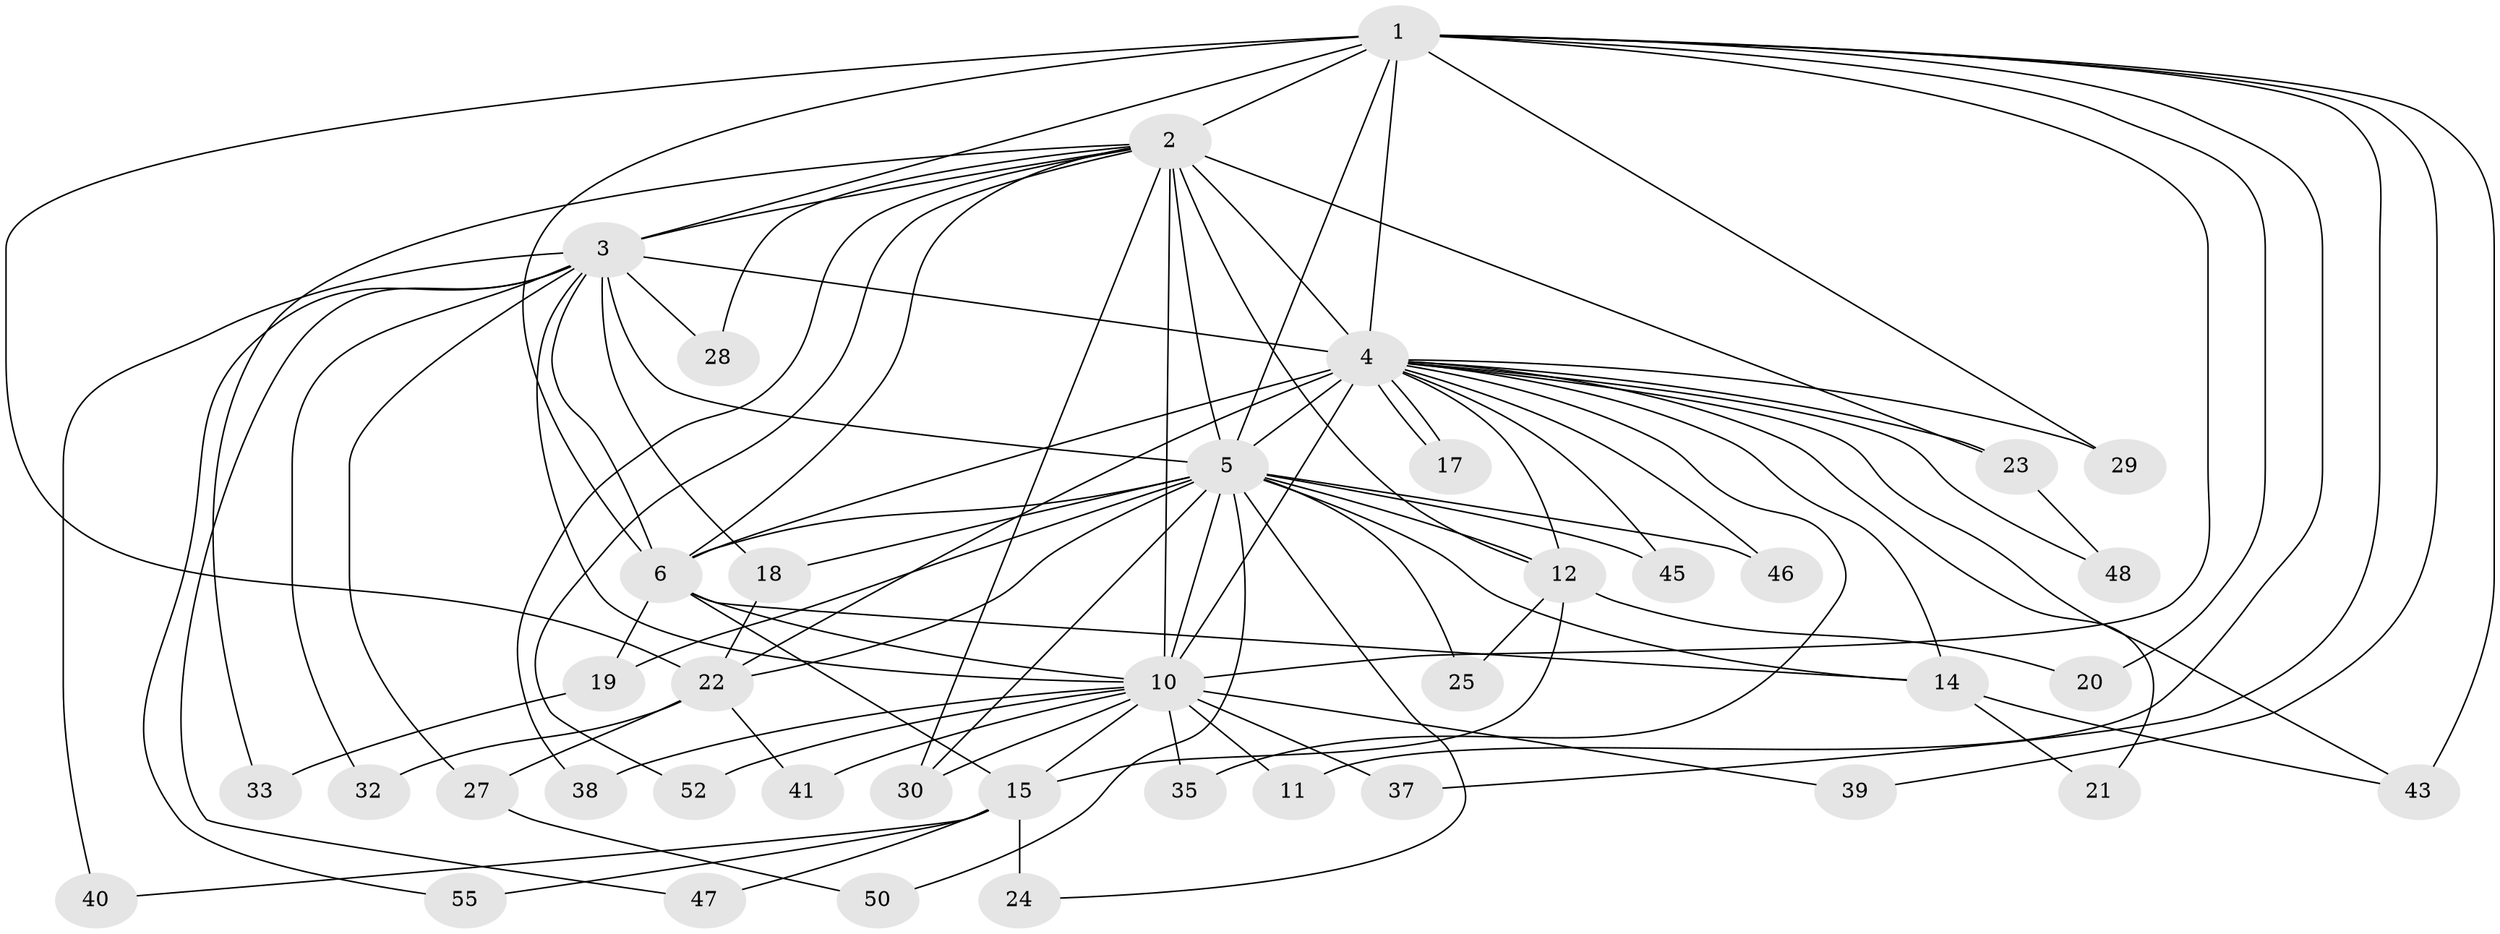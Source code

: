 // original degree distribution, {17: 0.03636363636363636, 16: 0.01818181818181818, 19: 0.03636363636363636, 11: 0.01818181818181818, 12: 0.03636363636363636, 18: 0.01818181818181818, 10: 0.01818181818181818, 2: 0.5636363636363636, 6: 0.01818181818181818, 3: 0.14545454545454545, 5: 0.05454545454545454, 8: 0.01818181818181818, 4: 0.01818181818181818}
// Generated by graph-tools (version 1.1) at 2025/11/02/27/25 16:11:04]
// undirected, 40 vertices, 94 edges
graph export_dot {
graph [start="1"]
  node [color=gray90,style=filled];
  1 [super="+54"];
  2 [super="+9"];
  3 [super="+13"];
  4 [super="+8"];
  5 [super="+7"];
  6;
  10 [super="+31"];
  11;
  12 [super="+16"];
  14 [super="+34"];
  15 [super="+44"];
  17;
  18 [super="+36"];
  19;
  20;
  21;
  22 [super="+26"];
  23 [super="+49"];
  24 [super="+42"];
  25;
  27;
  28;
  29;
  30 [super="+53"];
  32;
  33;
  35;
  37;
  38;
  39;
  40;
  41;
  43 [super="+51"];
  45;
  46;
  47;
  48;
  50;
  52;
  55;
  1 -- 2 [weight=3];
  1 -- 3;
  1 -- 4 [weight=2];
  1 -- 5 [weight=2];
  1 -- 6;
  1 -- 10;
  1 -- 11;
  1 -- 20;
  1 -- 29;
  1 -- 37;
  1 -- 39;
  1 -- 43;
  1 -- 22;
  2 -- 3 [weight=2];
  2 -- 4 [weight=4];
  2 -- 5 [weight=4];
  2 -- 6 [weight=2];
  2 -- 10 [weight=3];
  2 -- 12;
  2 -- 23;
  2 -- 30;
  2 -- 33;
  2 -- 38;
  2 -- 52;
  2 -- 28;
  3 -- 4 [weight=2];
  3 -- 5 [weight=2];
  3 -- 6;
  3 -- 10 [weight=2];
  3 -- 18;
  3 -- 27;
  3 -- 28;
  3 -- 32;
  3 -- 47;
  3 -- 55;
  3 -- 40;
  4 -- 5 [weight=4];
  4 -- 6 [weight=2];
  4 -- 10 [weight=2];
  4 -- 17;
  4 -- 17;
  4 -- 21;
  4 -- 22;
  4 -- 23;
  4 -- 29;
  4 -- 45;
  4 -- 46;
  4 -- 35;
  4 -- 14;
  4 -- 48;
  4 -- 12;
  4 -- 43;
  5 -- 6 [weight=2];
  5 -- 10 [weight=2];
  5 -- 19;
  5 -- 24;
  5 -- 12;
  5 -- 18;
  5 -- 22;
  5 -- 25;
  5 -- 30;
  5 -- 45;
  5 -- 46;
  5 -- 50;
  5 -- 14;
  6 -- 10;
  6 -- 14;
  6 -- 15;
  6 -- 19;
  10 -- 11;
  10 -- 15;
  10 -- 35;
  10 -- 38;
  10 -- 39;
  10 -- 41;
  10 -- 52;
  10 -- 37;
  10 -- 30;
  12 -- 20;
  12 -- 25;
  12 -- 15;
  14 -- 21;
  14 -- 43;
  15 -- 24 [weight=2];
  15 -- 40;
  15 -- 47;
  15 -- 55;
  18 -- 22;
  19 -- 33;
  22 -- 32;
  22 -- 41;
  22 -- 27;
  23 -- 48;
  27 -- 50;
}
